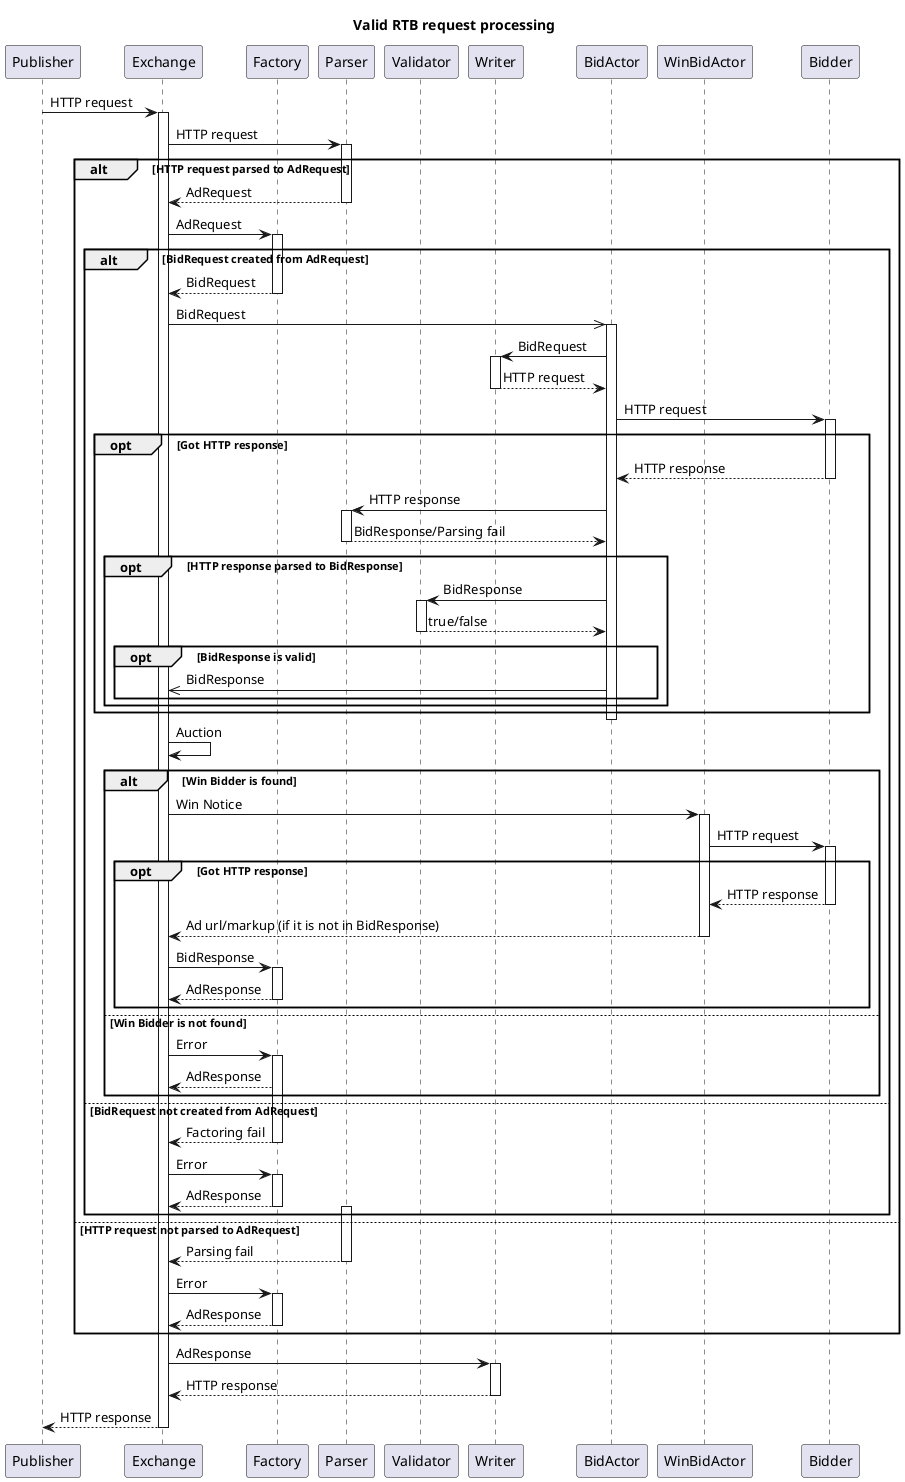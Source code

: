 @startuml

title Valid RTB request processing

participant Publisher
participant Exchange
participant Factory
participant Parser
participant Validator
participant Writer
participant BidActor
participant WinBidActor
participant Bidder

Publisher -> Exchange: HTTP request
activate Exchange

Exchange -> Parser: HTTP request
activate Parser

alt HTTP request parsed to AdRequest
    Exchange <-- Parser: AdRequest
    deactivate Parser
    Exchange -> Factory: AdRequest
    activate Factory

    alt BidRequest created from AdRequest
        Exchange <-- Factory: BidRequest
        deactivate Factory

        Exchange ->> BidActor: BidRequest
        activate BidActor

        BidActor -> Writer: BidRequest
        activate Writer
        Writer --> BidActor: HTTP request
        deactivate Writer

        BidActor -> Bidder: HTTP request
        activate Bidder
        opt Got HTTP response
            BidActor <-- Bidder: HTTP response
            deactivate Bidder

            BidActor -> Parser: HTTP response
            activate Parser

            BidActor <-- Parser: BidResponse/Parsing fail
            deactivate Parser
            opt HTTP response parsed to BidResponse
                BidActor -> Validator: BidResponse
                activate Validator
                BidActor <-- Validator: true/false
                deactivate Validator
                opt BidResponse is valid
                    Exchange <<- BidActor: BidResponse
                end
            end
        end

        deactivate BidActor
            
        Exchange -> Exchange: Auction

        alt Win Bidder is found
            Exchange -> WinBidActor: Win Notice
            activate WinBidActor
            WinBidActor -> Bidder: HTTP request
            activate Bidder
            opt Got HTTP response
                WinBidActor <-- Bidder: HTTP response
                deactivate Bidder
                Exchange <-- WinBidActor: Ad url/markup (if it is not in BidResponse)
                deactivate WinBidActor
                
                Exchange -> Factory: BidResponse
                activate Factory
                Exchange <-- Factory: AdResponse
                deactivate Factory
            end

        else Win Bidder is not found
            Exchange -> Factory: Error
            activate Factory
            Exchange <-- Factory: AdResponse
        end

    else BidRequest not created from AdRequest
        Exchange <-- Factory: Factoring fail
        deactivate Factory

        Exchange -> Factory: Error
        activate Factory
        Exchange <-- Factory: AdResponse
        deactivate Factory

        activate Parser
    end

else HTTP request not parsed to AdRequest
    Exchange <-- Parser: Parsing fail
    deactivate Parser

    Exchange -> Factory: Error
    activate Factory
    Exchange <-- Factory: AdResponse
    deactivate Factory
end

Exchange -> Writer: AdResponse
activate Writer
Exchange <-- Writer: HTTP response
deactivate Writer
Exchange --> Publisher: HTTP response
deactivate Exchange

@enduml
